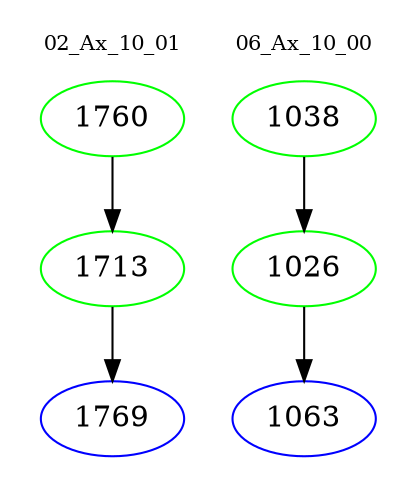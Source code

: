 digraph{
subgraph cluster_0 {
color = white
label = "02_Ax_10_01";
fontsize=10;
T0_1760 [label="1760", color="green"]
T0_1760 -> T0_1713 [color="black"]
T0_1713 [label="1713", color="green"]
T0_1713 -> T0_1769 [color="black"]
T0_1769 [label="1769", color="blue"]
}
subgraph cluster_1 {
color = white
label = "06_Ax_10_00";
fontsize=10;
T1_1038 [label="1038", color="green"]
T1_1038 -> T1_1026 [color="black"]
T1_1026 [label="1026", color="green"]
T1_1026 -> T1_1063 [color="black"]
T1_1063 [label="1063", color="blue"]
}
}

